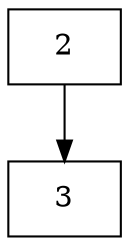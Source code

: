 digraph G {
  node [shape=record];
  node0 [label="{2}"];
  node0 -> node1;
  node1 [label="{3}"];
}
